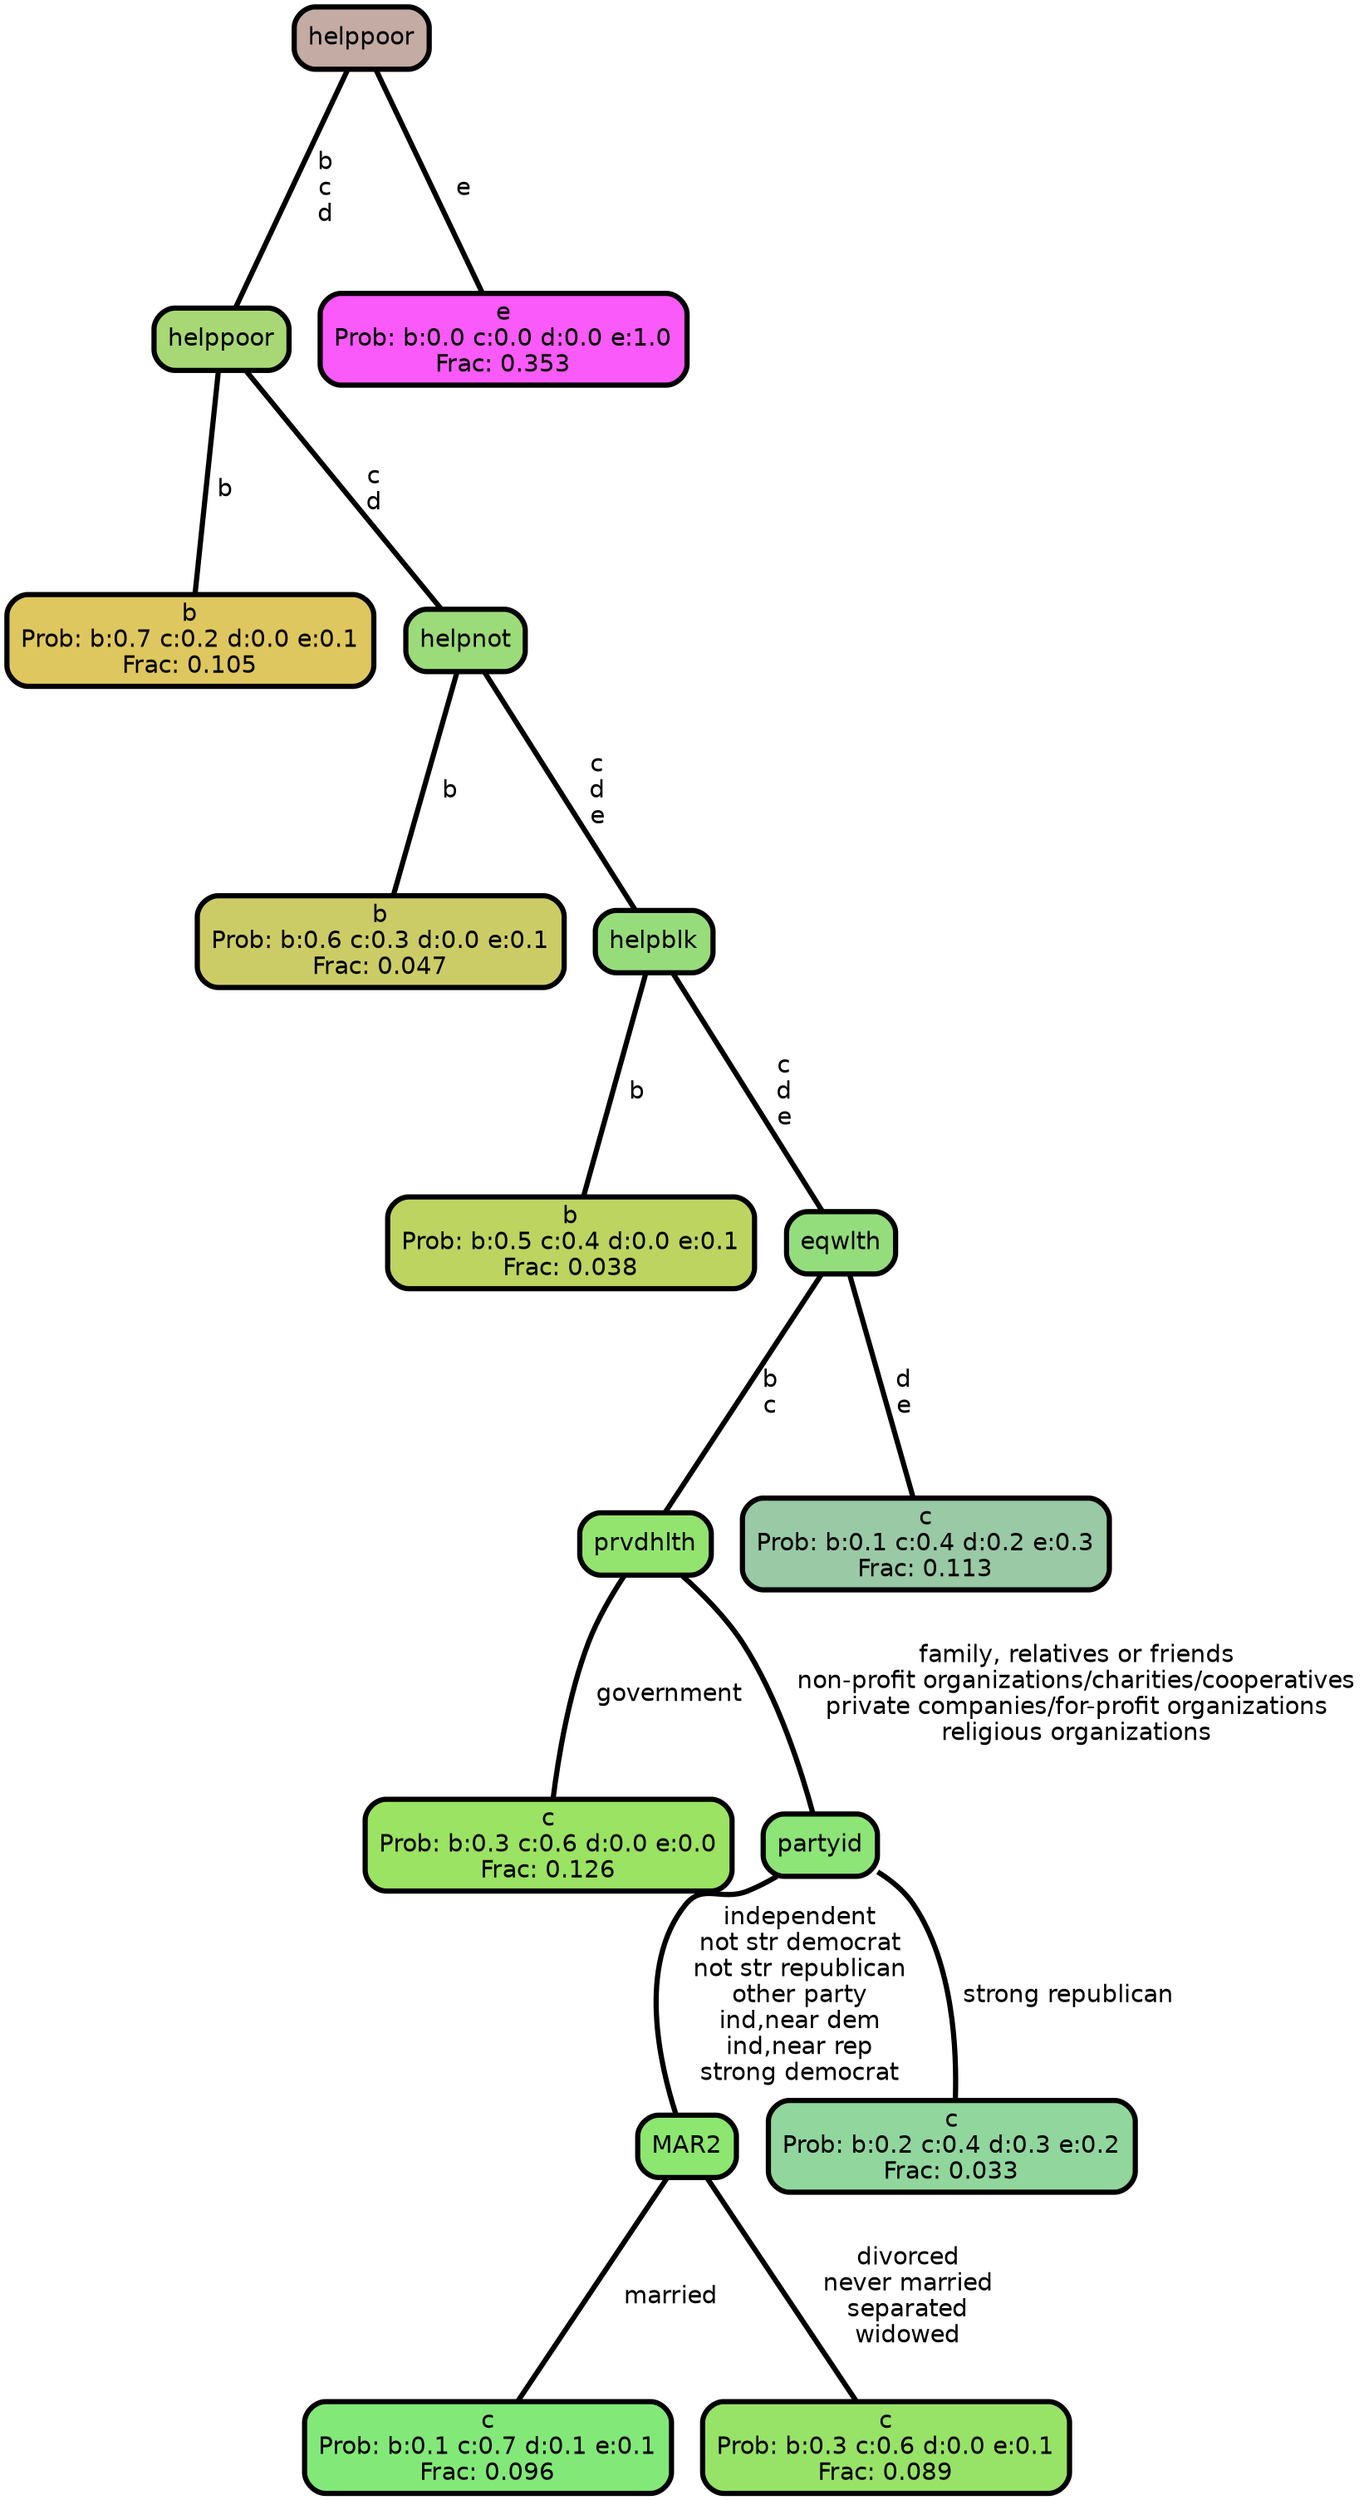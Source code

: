 graph Tree {
node [shape=box, style="filled, rounded",color="black",penwidth="3",fontcolor="black",                 fontname=helvetica] ;
graph [ranksep="0 equally", splines=straight,                 bgcolor=transparent, dpi=200] ;
edge [fontname=helvetica, color=black] ;
0 [label="b
Prob: b:0.7 c:0.2 d:0.0 e:0.1
Frac: 0.105", fillcolor="#dfc75f"] ;
1 [label="helppoor", fillcolor="#a7d875"] ;
2 [label="b
Prob: b:0.6 c:0.3 d:0.0 e:0.1
Frac: 0.047", fillcolor="#cccc67"] ;
3 [label="helpnot", fillcolor="#9cdb79"] ;
4 [label="b
Prob: b:0.5 c:0.4 d:0.0 e:0.1
Frac: 0.038", fillcolor="#bdd461"] ;
5 [label="helpblk", fillcolor="#97dc7b"] ;
6 [label="c
Prob: b:0.3 c:0.6 d:0.0 e:0.0
Frac: 0.126", fillcolor="#9be363"] ;
7 [label="prvdhlth", fillcolor="#92e46f"] ;
8 [label="c
Prob: b:0.1 c:0.7 d:0.1 e:0.1
Frac: 0.096", fillcolor="#82e978"] ;
9 [label="MAR2", fillcolor="#8ce670"] ;
10 [label="c
Prob: b:0.3 c:0.6 d:0.0 e:0.1
Frac: 0.089", fillcolor="#97e367"] ;
11 [label="partyid", fillcolor="#8de477"] ;
12 [label="c
Prob: b:0.2 c:0.4 d:0.3 e:0.2
Frac: 0.033", fillcolor="#91d69d"] ;
13 [label="eqwlth", fillcolor="#94dd7d"] ;
14 [label="c
Prob: b:0.1 c:0.4 d:0.2 e:0.3
Frac: 0.113", fillcolor="#99c9a5"] ;
15 [label="helppoor", fillcolor="#c4aba3"] ;
16 [label="e
Prob: b:0.0 c:0.0 d:0.0 e:1.0
Frac: 0.353", fillcolor="#fa5af9"] ;
1 -- 0 [label=" b",penwidth=3] ;
1 -- 3 [label=" c\n d",penwidth=3] ;
3 -- 2 [label=" b",penwidth=3] ;
3 -- 5 [label=" c\n d\n e",penwidth=3] ;
5 -- 4 [label=" b",penwidth=3] ;
5 -- 13 [label=" c\n d\n e",penwidth=3] ;
7 -- 6 [label=" government",penwidth=3] ;
7 -- 11 [label=" family, relatives or friends\n non-profit organizations/charities/cooperatives\n private companies/for-profit organizations\n religious organizations",penwidth=3] ;
9 -- 8 [label=" married",penwidth=3] ;
9 -- 10 [label=" divorced\n never married\n separated\n widowed",penwidth=3] ;
11 -- 9 [label=" independent\n not str democrat\n not str republican\n other party\n ind,near dem\n ind,near rep\n strong democrat",penwidth=3] ;
11 -- 12 [label=" strong republican",penwidth=3] ;
13 -- 7 [label=" b\n c",penwidth=3] ;
13 -- 14 [label=" d\n e",penwidth=3] ;
15 -- 1 [label=" b\n c\n d",penwidth=3] ;
15 -- 16 [label=" e",penwidth=3] ;
{rank = same;}}